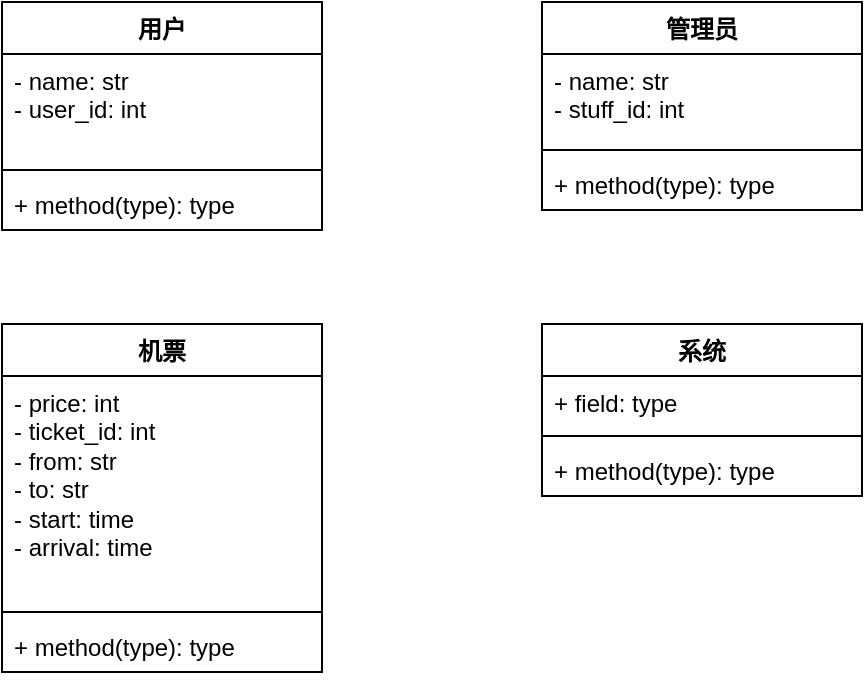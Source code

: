 <mxfile version="21.1.2" type="github">
  <diagram name="第 1 页" id="XO5GI3Yzv9Rib2C0ErpR">
    <mxGraphModel dx="1290" dy="549" grid="1" gridSize="10" guides="1" tooltips="1" connect="1" arrows="1" fold="1" page="1" pageScale="1" pageWidth="827" pageHeight="1169" math="0" shadow="0">
      <root>
        <mxCell id="0" />
        <mxCell id="1" parent="0" />
        <mxCell id="bsdE2A5zuNqLcXElaOCV-1" value="用户" style="swimlane;fontStyle=1;align=center;verticalAlign=top;childLayout=stackLayout;horizontal=1;startSize=26;horizontalStack=0;resizeParent=1;resizeParentMax=0;resizeLast=0;collapsible=1;marginBottom=0;whiteSpace=wrap;html=1;" vertex="1" parent="1">
          <mxGeometry x="130" y="250" width="160" height="114" as="geometry" />
        </mxCell>
        <mxCell id="bsdE2A5zuNqLcXElaOCV-2" value="- name: str&lt;br&gt;- user_id: int" style="text;strokeColor=none;fillColor=none;align=left;verticalAlign=top;spacingLeft=4;spacingRight=4;overflow=hidden;rotatable=0;points=[[0,0.5],[1,0.5]];portConstraint=eastwest;whiteSpace=wrap;html=1;" vertex="1" parent="bsdE2A5zuNqLcXElaOCV-1">
          <mxGeometry y="26" width="160" height="54" as="geometry" />
        </mxCell>
        <mxCell id="bsdE2A5zuNqLcXElaOCV-3" value="" style="line;strokeWidth=1;fillColor=none;align=left;verticalAlign=middle;spacingTop=-1;spacingLeft=3;spacingRight=3;rotatable=0;labelPosition=right;points=[];portConstraint=eastwest;strokeColor=inherit;" vertex="1" parent="bsdE2A5zuNqLcXElaOCV-1">
          <mxGeometry y="80" width="160" height="8" as="geometry" />
        </mxCell>
        <mxCell id="bsdE2A5zuNqLcXElaOCV-4" value="+ method(type): type" style="text;strokeColor=none;fillColor=none;align=left;verticalAlign=top;spacingLeft=4;spacingRight=4;overflow=hidden;rotatable=0;points=[[0,0.5],[1,0.5]];portConstraint=eastwest;whiteSpace=wrap;html=1;" vertex="1" parent="bsdE2A5zuNqLcXElaOCV-1">
          <mxGeometry y="88" width="160" height="26" as="geometry" />
        </mxCell>
        <mxCell id="bsdE2A5zuNqLcXElaOCV-5" value="机票" style="swimlane;fontStyle=1;align=center;verticalAlign=top;childLayout=stackLayout;horizontal=1;startSize=26;horizontalStack=0;resizeParent=1;resizeParentMax=0;resizeLast=0;collapsible=1;marginBottom=0;whiteSpace=wrap;html=1;" vertex="1" parent="1">
          <mxGeometry x="130" y="411" width="160" height="174" as="geometry" />
        </mxCell>
        <mxCell id="bsdE2A5zuNqLcXElaOCV-6" value="- price: int&lt;br&gt;- ticket_id: int&lt;br&gt;- from: str&lt;br&gt;- to: str&lt;br&gt;- start: time&lt;br&gt;- arrival: time&lt;br&gt;" style="text;strokeColor=none;fillColor=none;align=left;verticalAlign=top;spacingLeft=4;spacingRight=4;overflow=hidden;rotatable=0;points=[[0,0.5],[1,0.5]];portConstraint=eastwest;whiteSpace=wrap;html=1;" vertex="1" parent="bsdE2A5zuNqLcXElaOCV-5">
          <mxGeometry y="26" width="160" height="114" as="geometry" />
        </mxCell>
        <mxCell id="bsdE2A5zuNqLcXElaOCV-7" value="" style="line;strokeWidth=1;fillColor=none;align=left;verticalAlign=middle;spacingTop=-1;spacingLeft=3;spacingRight=3;rotatable=0;labelPosition=right;points=[];portConstraint=eastwest;strokeColor=inherit;" vertex="1" parent="bsdE2A5zuNqLcXElaOCV-5">
          <mxGeometry y="140" width="160" height="8" as="geometry" />
        </mxCell>
        <mxCell id="bsdE2A5zuNqLcXElaOCV-8" value="+ method(type): type" style="text;strokeColor=none;fillColor=none;align=left;verticalAlign=top;spacingLeft=4;spacingRight=4;overflow=hidden;rotatable=0;points=[[0,0.5],[1,0.5]];portConstraint=eastwest;whiteSpace=wrap;html=1;" vertex="1" parent="bsdE2A5zuNqLcXElaOCV-5">
          <mxGeometry y="148" width="160" height="26" as="geometry" />
        </mxCell>
        <mxCell id="bsdE2A5zuNqLcXElaOCV-9" value="管理员" style="swimlane;fontStyle=1;align=center;verticalAlign=top;childLayout=stackLayout;horizontal=1;startSize=26;horizontalStack=0;resizeParent=1;resizeParentMax=0;resizeLast=0;collapsible=1;marginBottom=0;whiteSpace=wrap;html=1;" vertex="1" parent="1">
          <mxGeometry x="400" y="250" width="160" height="104" as="geometry" />
        </mxCell>
        <mxCell id="bsdE2A5zuNqLcXElaOCV-10" value="- name: str&lt;br&gt;- stuff_id: int" style="text;strokeColor=none;fillColor=none;align=left;verticalAlign=top;spacingLeft=4;spacingRight=4;overflow=hidden;rotatable=0;points=[[0,0.5],[1,0.5]];portConstraint=eastwest;whiteSpace=wrap;html=1;" vertex="1" parent="bsdE2A5zuNqLcXElaOCV-9">
          <mxGeometry y="26" width="160" height="44" as="geometry" />
        </mxCell>
        <mxCell id="bsdE2A5zuNqLcXElaOCV-11" value="" style="line;strokeWidth=1;fillColor=none;align=left;verticalAlign=middle;spacingTop=-1;spacingLeft=3;spacingRight=3;rotatable=0;labelPosition=right;points=[];portConstraint=eastwest;strokeColor=inherit;" vertex="1" parent="bsdE2A5zuNqLcXElaOCV-9">
          <mxGeometry y="70" width="160" height="8" as="geometry" />
        </mxCell>
        <mxCell id="bsdE2A5zuNqLcXElaOCV-12" value="+ method(type): type" style="text;strokeColor=none;fillColor=none;align=left;verticalAlign=top;spacingLeft=4;spacingRight=4;overflow=hidden;rotatable=0;points=[[0,0.5],[1,0.5]];portConstraint=eastwest;whiteSpace=wrap;html=1;" vertex="1" parent="bsdE2A5zuNqLcXElaOCV-9">
          <mxGeometry y="78" width="160" height="26" as="geometry" />
        </mxCell>
        <mxCell id="bsdE2A5zuNqLcXElaOCV-13" value="系统" style="swimlane;fontStyle=1;align=center;verticalAlign=top;childLayout=stackLayout;horizontal=1;startSize=26;horizontalStack=0;resizeParent=1;resizeParentMax=0;resizeLast=0;collapsible=1;marginBottom=0;whiteSpace=wrap;html=1;" vertex="1" parent="1">
          <mxGeometry x="400" y="411" width="160" height="86" as="geometry" />
        </mxCell>
        <mxCell id="bsdE2A5zuNqLcXElaOCV-14" value="+ field: type" style="text;strokeColor=none;fillColor=none;align=left;verticalAlign=top;spacingLeft=4;spacingRight=4;overflow=hidden;rotatable=0;points=[[0,0.5],[1,0.5]];portConstraint=eastwest;whiteSpace=wrap;html=1;" vertex="1" parent="bsdE2A5zuNqLcXElaOCV-13">
          <mxGeometry y="26" width="160" height="26" as="geometry" />
        </mxCell>
        <mxCell id="bsdE2A5zuNqLcXElaOCV-15" value="" style="line;strokeWidth=1;fillColor=none;align=left;verticalAlign=middle;spacingTop=-1;spacingLeft=3;spacingRight=3;rotatable=0;labelPosition=right;points=[];portConstraint=eastwest;strokeColor=inherit;" vertex="1" parent="bsdE2A5zuNqLcXElaOCV-13">
          <mxGeometry y="52" width="160" height="8" as="geometry" />
        </mxCell>
        <mxCell id="bsdE2A5zuNqLcXElaOCV-16" value="+ method(type): type" style="text;strokeColor=none;fillColor=none;align=left;verticalAlign=top;spacingLeft=4;spacingRight=4;overflow=hidden;rotatable=0;points=[[0,0.5],[1,0.5]];portConstraint=eastwest;whiteSpace=wrap;html=1;" vertex="1" parent="bsdE2A5zuNqLcXElaOCV-13">
          <mxGeometry y="60" width="160" height="26" as="geometry" />
        </mxCell>
      </root>
    </mxGraphModel>
  </diagram>
</mxfile>
